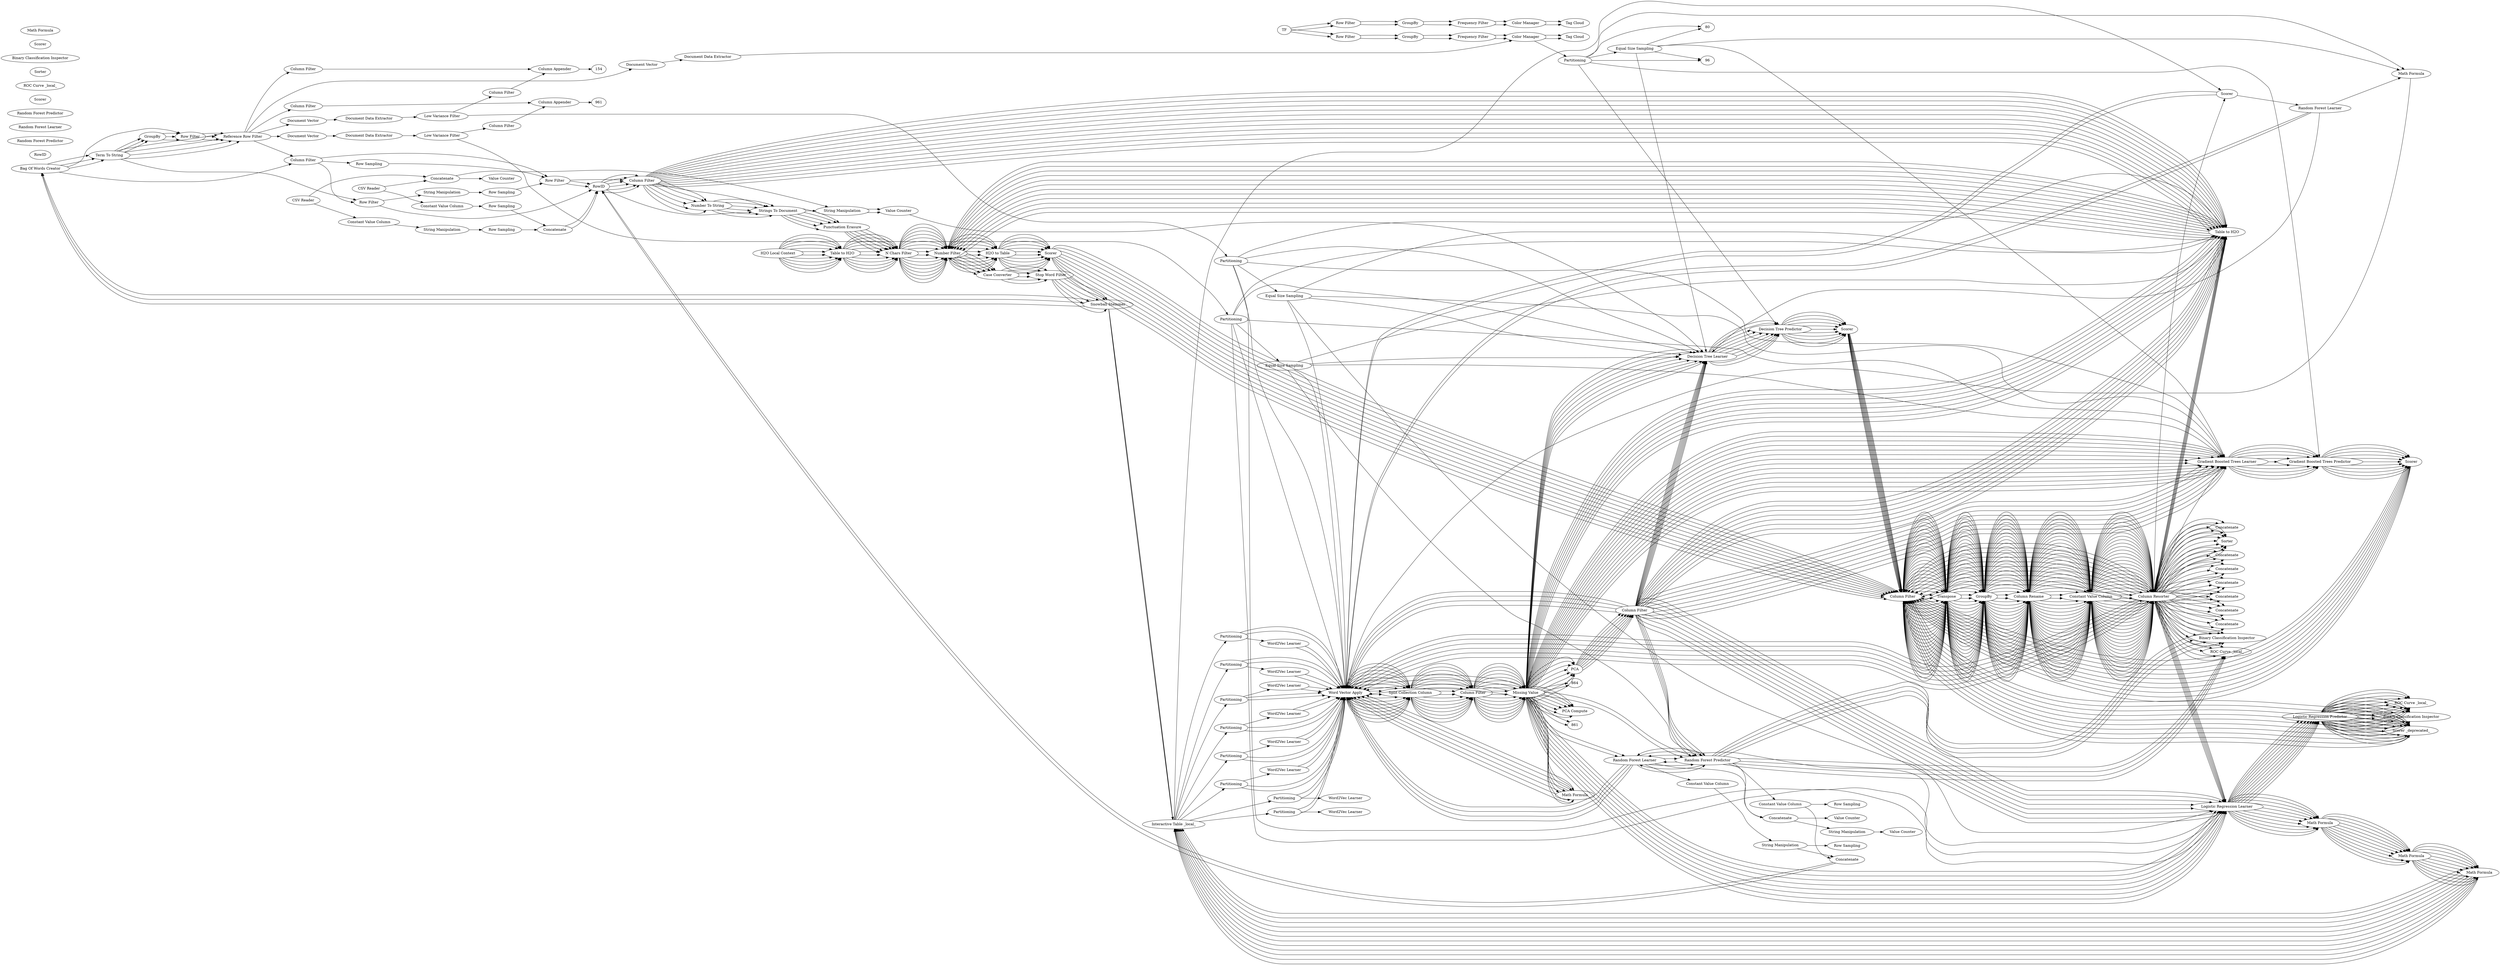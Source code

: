 digraph {
	1 [label="CSV Reader"]
	2 [label="CSV Reader"]
	4 [label="Value Counter"]
	5 [label="Value Counter"]
	6 [label="Constant Value Column"]
	7 [label="Constant Value Column"]
	8 [label=Concatenate]
	9 [label=RowID]
	10 [label="Column Filter"]
	11 [label="Strings To Document"]
	12 [label="Punctuation Erasure"]
	13 [label="N Chars Filter"]
	14 [label="Number Filter"]
	16 [label="Stop Word Filter"]
	17 [label="Case Converter"]
	18 [label="Snowball Stemmer"]
	19 [label="Number To String"]
	24 [label="Document Data Extractor"]
	1 [label="Bag Of Words Creator"]
	2 [label="Term To String"]
	3 [label=GroupBy]
	4 [label="Row Filter"]
	5 [label="Reference Row Filter"]
	26 [label="Document Vector"]
	27 [label="Low Variance Filter"]
	28 [label=Partitioning]
	29 [label="Equal Size Sampling"]
	30 [label="Decision Tree Learner"]
	31 [label="Decision Tree Predictor"]
	32 [label=Scorer]
	33 [label=Scorer]
	34 [label="Gradient Boosted Trees Learner"]
	35 [label="Gradient Boosted Trees Predictor"]
	20 [label="Interactive Table _local_"]
	49 [label="Logistic Regression Learner"]
	62 [label="Scorer _deprecated_"]
	63 [label="ROC Curve _local_"]
	69 [label="Logistic Regression Predictor"]
	75 [label="Binary Classification Inspector"]
	77 [label="Math Formula"]
	78 [label="Math Formula"]
	79 [label="Math Formula"]
	88 [label="String Manipulation"]
	89 [label="Row Sampling"]
	90 [label="Row Sampling"]
	10 [label="H2O Local Context"]
	13 [label="H2O Gradient Boosting Machine Learner"]
	14 [label="H2O Predictor _Classification_"]
	91 [label="Table to H2O"]
	94 [label="H2O Local Context"]
	95 [label="Table to H2O"]
	97 [label=Scorer]
	119 [label="H2O to Table"]
	21 [label=TF]
	27 [label="Color Manager"]
	39 [label="Tag Cloud"]
	127 [label="Row Filter"]
	129 [label="Row Filter"]
	148 [label=GroupBy]
	171 [label="Frequency Filter"]
	173 [label="Frequency Filter"]
	174 [label="Tag Cloud"]
	175 [label="Color Manager"]
	195 [label=GroupBy]
	796 [label="Column Filter"]
	797 [label="Word Vector Apply"]
	798 [label="Split Collection Column"]
	799 [label="Missing Value"]
	859 [label="Word2Vec Learner"]
	860 [label=Partitioning]
	20 [label="Interactive Table _local_"]
	49 [label="Logistic Regression Learner"]
	62 [label="Scorer _deprecated_"]
	63 [label="ROC Curve _local_"]
	69 [label="Logistic Regression Predictor"]
	75 [label="Binary Classification Inspector"]
	77 [label="Math Formula"]
	78 [label="Math Formula"]
	79 [label="Math Formula"]
	9 [label=RowID]
	10 [label="Column Filter"]
	11 [label="Strings To Document"]
	12 [label="Punctuation Erasure"]
	13 [label="N Chars Filter"]
	14 [label="Number Filter"]
	16 [label="Stop Word Filter"]
	17 [label="Case Converter"]
	18 [label="Snowball Stemmer"]
	19 [label="Number To String"]
	20 [label="Row Filter"]
	796 [label="Column Filter"]
	797 [label="Word Vector Apply"]
	798 [label="Split Collection Column"]
	799 [label="Missing Value"]
	10 [label="H2O Local Context"]
	13 [label="H2O Gradient Boosting Machine Learner"]
	14 [label="H2O Predictor _Classification_"]
	91 [label="Table to H2O"]
	94 [label="H2O Local Context"]
	95 [label="Table to H2O"]
	97 [label=Scorer]
	119 [label="H2O to Table"]
	865 [label="CSV Reader"]
	866 [label="CSV Reader"]
	867 [label="Value Counter"]
	868 [label="Constant Value Column"]
	869 [label="Constant Value Column"]
	870 [label=Concatenate]
	9 [label=RowID]
	10 [label="Column Filter"]
	11 [label="Strings To Document"]
	12 [label="Punctuation Erasure"]
	13 [label="N Chars Filter"]
	14 [label="Number Filter"]
	16 [label="Stop Word Filter"]
	17 [label="Case Converter"]
	18 [label="Snowball Stemmer"]
	19 [label="Number To String"]
	872 [label="Document Data Extractor"]
	1 [label="Bag Of Words Creator"]
	2 [label="Term To String"]
	3 [label=GroupBy]
	4 [label="Row Filter"]
	5 [label="Reference Row Filter"]
	6 [label="Column Filter"]
	7 [label="Row Filter"]
	8 [label="Row Filter"]
	9 [label="Value Counter"]
	10 [label="Value Counter"]
	11 [label=Joiner]
	891 [label="String Manipulation"]
	892 [label="Column Rename"]
	893 [label=RowID]
	874 [label="Document Vector"]
	875 [label="Low Variance Filter"]
	876 [label=Partitioning]
	877 [label="Equal Size Sampling"]
	20 [label="Interactive Table _local_"]
	49 [label="Logistic Regression Learner"]
	62 [label="Scorer _deprecated_"]
	63 [label="ROC Curve _local_"]
	69 [label="Logistic Regression Predictor"]
	75 [label="Binary Classification Inspector"]
	77 [label="Math Formula"]
	78 [label="Math Formula"]
	79 [label="Math Formula"]
	207 [label="Column Filter"]
	208 [label=Transpose]
	209 [label=GroupBy]
	211 [label="Constant Value Column"]
	212 [label="Column Resorter"]
	213 [label="Column Rename"]
	879 [label="String Manipulation"]
	880 [label="Row Sampling"]
	881 [label="Row Sampling"]
	10 [label="H2O Local Context"]
	13 [label="H2O Gradient Boosting Machine Learner"]
	14 [label="H2O Predictor _Classification_"]
	91 [label="Table to H2O"]
	94 [label="H2O Local Context"]
	95 [label="Table to H2O"]
	97 [label=Scorer]
	119 [label="H2O to Table"]
	207 [label="Column Filter"]
	208 [label=Transpose]
	209 [label=GroupBy]
	211 [label="Constant Value Column"]
	212 [label="Column Resorter"]
	213 [label="Column Rename"]
	796 [label="Column Filter"]
	797 [label="Word Vector Apply"]
	798 [label="Split Collection Column"]
	799 [label="Missing Value"]
	884 [label="Word2Vec Learner"]
	885 [label=Partitioning]
	20 [label="Interactive Table _local_"]
	49 [label="Logistic Regression Learner"]
	62 [label="Scorer _deprecated_"]
	63 [label="ROC Curve _local_"]
	69 [label="Logistic Regression Predictor"]
	75 [label="Binary Classification Inspector"]
	77 [label="Math Formula"]
	78 [label="Math Formula"]
	79 [label="Math Formula"]
	207 [label="Column Filter"]
	208 [label=Transpose]
	209 [label=GroupBy]
	211 [label="Constant Value Column"]
	212 [label="Column Resorter"]
	213 [label="Column Rename"]
	9 [label=RowID]
	10 [label="Column Filter"]
	11 [label="Strings To Document"]
	12 [label="Punctuation Erasure"]
	13 [label="N Chars Filter"]
	14 [label="Number Filter"]
	16 [label="Stop Word Filter"]
	17 [label="Case Converter"]
	18 [label="Snowball Stemmer"]
	19 [label="Number To String"]
	20 [label="Row Filter"]
	796 [label="Column Filter"]
	797 [label="Word Vector Apply"]
	798 [label="Split Collection Column"]
	799 [label="Missing Value"]
	10 [label="H2O Local Context"]
	13 [label="H2O Gradient Boosting Machine Learner"]
	14 [label="H2O Predictor _Classification_"]
	91 [label="Table to H2O"]
	94 [label="H2O Local Context"]
	95 [label="Table to H2O"]
	97 [label=Scorer]
	119 [label="H2O to Table"]
	207 [label="Column Filter"]
	208 [label=Transpose]
	209 [label=GroupBy]
	211 [label="Constant Value Column"]
	212 [label="Column Resorter"]
	213 [label="Column Rename"]
	890 [label=Concatenate]
	891 [label="String Manipulation"]
	892 [label="Value Counter"]
	30 [label="Decision Tree Learner"]
	31 [label="Decision Tree Predictor"]
	32 [label=Scorer]
	207 [label="Column Filter"]
	208 [label=Transpose]
	209 [label=GroupBy]
	211 [label="Constant Value Column"]
	212 [label="Column Resorter"]
	213 [label="Column Rename"]
	33 [label=Scorer]
	34 [label="Gradient Boosted Trees Learner"]
	35 [label="Gradient Boosted Trees Predictor"]
	207 [label="Column Filter"]
	208 [label=Transpose]
	209 [label=GroupBy]
	211 [label="Constant Value Column"]
	212 [label="Column Resorter"]
	213 [label="Column Rename"]
	33 [label=Scorer]
	34 [label="Gradient Boosted Trees Learner"]
	35 [label="Gradient Boosted Trees Predictor"]
	207 [label="Column Filter"]
	208 [label=Transpose]
	209 [label=GroupBy]
	211 [label="Constant Value Column"]
	212 [label="Column Resorter"]
	213 [label="Column Rename"]
	30 [label="Decision Tree Learner"]
	31 [label="Decision Tree Predictor"]
	32 [label=Scorer]
	207 [label="Column Filter"]
	208 [label=Transpose]
	209 [label=GroupBy]
	211 [label="Constant Value Column"]
	212 [label="Column Resorter"]
	213 [label="Column Rename"]
	897 [label="Column Filter"]
	898 [label="Column Appender"]
	899 [label="Column Filter"]
	900 [label="Word2Vec Learner"]
	30 [label="Decision Tree Learner"]
	31 [label="Decision Tree Predictor"]
	32 [label=Scorer]
	207 [label="Column Filter"]
	208 [label=Transpose]
	209 [label=GroupBy]
	211 [label="Constant Value Column"]
	212 [label="Column Resorter"]
	213 [label="Column Rename"]
	902 [label=Partitioning]
	900 [label="Random Forest Learner"]
	901 [label="Random Forest Predictor"]
	902 [label=Scorer]
	903 [label="Math Formula"]
	904 [label=Sorter]
	905 [label="ROC Curve _local_"]
	796 [label="Column Filter"]
	797 [label="Word Vector Apply"]
	798 [label="Split Collection Column"]
	799 [label="Missing Value"]
	33 [label=Scorer]
	34 [label="Gradient Boosted Trees Learner"]
	35 [label="Gradient Boosted Trees Predictor"]
	207 [label="Column Filter"]
	208 [label=Transpose]
	209 [label=GroupBy]
	211 [label="Constant Value Column"]
	212 [label="Column Resorter"]
	213 [label="Column Rename"]
	207 [label="Column Filter"]
	208 [label=Transpose]
	209 [label=GroupBy]
	211 [label="Constant Value Column"]
	212 [label="Column Resorter"]
	213 [label="Column Rename"]
	904 [label="Random Forest Learner"]
	905 [label="Random Forest Predictor"]
	906 [label=Scorer]
	907 [label="ROC Curve _local_"]
	908 [label="Math Formula"]
	909 [label=Sorter]
	910 [label="Binary Classification Inspector"]
	20 [label="Interactive Table _local_"]
	49 [label="Logistic Regression Learner"]
	62 [label="Scorer _deprecated_"]
	63 [label="ROC Curve _local_"]
	69 [label="Logistic Regression Predictor"]
	75 [label="Binary Classification Inspector"]
	77 [label="Math Formula"]
	78 [label="Math Formula"]
	79 [label="Math Formula"]
	207 [label="Column Filter"]
	208 [label=Transpose]
	209 [label=GroupBy]
	211 [label="Constant Value Column"]
	212 [label="Column Resorter"]
	213 [label="Column Rename"]
	796 [label="Column Filter"]
	797 [label="Word Vector Apply"]
	798 [label="Split Collection Column"]
	799 [label="Missing Value"]
	10 [label="H2O Local Context"]
	13 [label="H2O Gradient Boosting Machine Learner"]
	14 [label="H2O Predictor _Classification_"]
	91 [label="Table to H2O"]
	94 [label="H2O Local Context"]
	95 [label="Table to H2O"]
	97 [label=Scorer]
	119 [label="H2O to Table"]
	207 [label="Column Filter"]
	208 [label=Transpose]
	209 [label=GroupBy]
	211 [label="Constant Value Column"]
	212 [label="Column Resorter"]
	213 [label="Column Rename"]
	911 [label="CSV Reader"]
	912 [label="CSV Reader"]
	207 [label="Column Filter"]
	208 [label=Transpose]
	209 [label=GroupBy]
	211 [label="Constant Value Column"]
	212 [label="Column Resorter"]
	213 [label="Column Rename"]
	911 [label="Random Forest Learner"]
	912 [label="Random Forest Predictor"]
	913 [label=Scorer]
	914 [label="Binary Classification Inspector"]
	915 [label="ROC Curve _local_"]
	916 [label="Math Formula"]
	917 [label=Sorter]
	914 [label=Concatenate]
	915 [label=Concatenate]
	207 [label="Column Filter"]
	208 [label=Transpose]
	209 [label=GroupBy]
	211 [label="Constant Value Column"]
	212 [label="Column Resorter"]
	213 [label="Column Rename"]
	904 [label="Random Forest Learner"]
	905 [label="Random Forest Predictor"]
	906 [label=Scorer]
	907 [label="ROC Curve _local_"]
	908 [label="Math Formula"]
	909 [label=Sorter]
	910 [label="Binary Classification Inspector"]
	917 [label=Concatenate]
	33 [label=Scorer]
	34 [label="Gradient Boosted Trees Learner"]
	35 [label="Gradient Boosted Trees Predictor"]
	207 [label="Column Filter"]
	208 [label=Transpose]
	209 [label=GroupBy]
	211 [label="Constant Value Column"]
	212 [label="Column Resorter"]
	213 [label="Column Rename"]
	10 [label="H2O Local Context"]
	13 [label="H2O Gradient Boosting Machine Learner"]
	14 [label="H2O Predictor _Classification_"]
	91 [label="Table to H2O"]
	94 [label="H2O Local Context"]
	95 [label="Table to H2O"]
	97 [label=Scorer]
	119 [label="H2O to Table"]
	207 [label="Column Filter"]
	208 [label=Transpose]
	209 [label=GroupBy]
	211 [label="Constant Value Column"]
	212 [label="Column Resorter"]
	213 [label="Column Rename"]
	796 [label="Column Filter"]
	797 [label="Word Vector Apply"]
	798 [label="Split Collection Column"]
	799 [label="Missing Value"]
	800 [label=PCA]
	801 [label="PCA Compute"]
	802 [label="Column Filter"]
	796 [label="Column Filter"]
	797 [label="Word Vector Apply"]
	798 [label="Split Collection Column"]
	799 [label="Missing Value"]
	800 [label=PCA]
	801 [label="PCA Compute"]
	802 [label="Column Filter"]
	922 [label="Word2Vec Learner"]
	923 [label=Concatenate]
	207 [label="Column Filter"]
	208 [label=Transpose]
	209 [label=GroupBy]
	211 [label="Constant Value Column"]
	212 [label="Column Resorter"]
	213 [label="Column Rename"]
	904 [label="Random Forest Learner"]
	905 [label="Random Forest Predictor"]
	906 [label=Scorer]
	907 [label="ROC Curve _local_"]
	908 [label="Math Formula"]
	909 [label=Sorter]
	910 [label="Binary Classification Inspector"]
	796 [label="Column Filter"]
	797 [label="Word Vector Apply"]
	798 [label="Split Collection Column"]
	799 [label="Missing Value"]
	800 [label=PCA]
	801 [label="PCA Compute"]
	802 [label="Column Filter"]
	926 [label=Partitioning]
	927 [label="Word2Vec Learner"]
	796 [label="Column Filter"]
	797 [label="Word Vector Apply"]
	798 [label="Split Collection Column"]
	799 [label="Missing Value"]
	800 [label=PCA]
	801 [label="PCA Compute"]
	802 [label="Column Filter"]
	20 [label="Interactive Table _local_"]
	49 [label="Logistic Regression Learner"]
	62 [label="Scorer _deprecated_"]
	63 [label="ROC Curve _local_"]
	69 [label="Logistic Regression Predictor"]
	75 [label="Binary Classification Inspector"]
	77 [label="Math Formula"]
	78 [label="Math Formula"]
	79 [label="Math Formula"]
	207 [label="Column Filter"]
	208 [label=Transpose]
	209 [label=GroupBy]
	211 [label="Constant Value Column"]
	212 [label="Column Resorter"]
	213 [label="Column Rename"]
	10 [label="H2O Local Context"]
	13 [label="H2O Gradient Boosting Machine Learner"]
	14 [label="H2O Predictor _Classification_"]
	91 [label="Table to H2O"]
	94 [label="H2O Local Context"]
	95 [label="Table to H2O"]
	97 [label=Scorer]
	119 [label="H2O to Table"]
	207 [label="Column Filter"]
	208 [label=Transpose]
	209 [label=GroupBy]
	211 [label="Constant Value Column"]
	212 [label="Column Resorter"]
	213 [label="Column Rename"]
	931 [label=Partitioning]
	30 [label="Decision Tree Learner"]
	31 [label="Decision Tree Predictor"]
	32 [label=Scorer]
	207 [label="Column Filter"]
	208 [label=Transpose]
	209 [label=GroupBy]
	211 [label="Constant Value Column"]
	212 [label="Column Resorter"]
	213 [label="Column Rename"]
	30 [label="Decision Tree Learner"]
	31 [label="Decision Tree Predictor"]
	32 [label=Scorer]
	207 [label="Column Filter"]
	208 [label=Transpose]
	209 [label=GroupBy]
	211 [label="Constant Value Column"]
	212 [label="Column Resorter"]
	213 [label="Column Rename"]
	33 [label=Scorer]
	34 [label="Gradient Boosted Trees Learner"]
	35 [label="Gradient Boosted Trees Predictor"]
	207 [label="Column Filter"]
	208 [label=Transpose]
	209 [label=GroupBy]
	211 [label="Constant Value Column"]
	212 [label="Column Resorter"]
	213 [label="Column Rename"]
	207 [label="Column Filter"]
	208 [label=Transpose]
	209 [label=GroupBy]
	211 [label="Constant Value Column"]
	212 [label="Column Resorter"]
	213 [label="Column Rename"]
	911 [label="Random Forest Learner"]
	912 [label="Random Forest Predictor"]
	913 [label=Scorer]
	914 [label="Binary Classification Inspector"]
	915 [label="ROC Curve _local_"]
	916 [label="Math Formula"]
	917 [label=Sorter]
	20 [label="Interactive Table _local_"]
	49 [label="Logistic Regression Learner"]
	62 [label="Scorer _deprecated_"]
	63 [label="ROC Curve _local_"]
	69 [label="Logistic Regression Predictor"]
	75 [label="Binary Classification Inspector"]
	77 [label="Math Formula"]
	78 [label="Math Formula"]
	79 [label="Math Formula"]
	207 [label="Column Filter"]
	208 [label=Transpose]
	209 [label=GroupBy]
	211 [label="Constant Value Column"]
	212 [label="Column Resorter"]
	213 [label="Column Rename"]
	937 [label=Concatenate]
	10 [label="H2O Local Context"]
	13 [label="H2O Gradient Boosting Machine Learner"]
	14 [label="H2O Predictor _Classification_"]
	91 [label="Table to H2O"]
	94 [label="H2O Local Context"]
	95 [label="Table to H2O"]
	97 [label=Scorer]
	119 [label="H2O to Table"]
	207 [label="Column Filter"]
	208 [label=Transpose]
	209 [label=GroupBy]
	211 [label="Constant Value Column"]
	212 [label="Column Resorter"]
	213 [label="Column Rename"]
	939 [label=Concatenate]
	10 [label="H2O Local Context"]
	13 [label="H2O Gradient Boosting Machine Learner"]
	14 [label="H2O Predictor _Classification_"]
	91 [label="Table to H2O"]
	94 [label="H2O Local Context"]
	95 [label="Table to H2O"]
	97 [label=Scorer]
	119 [label="H2O to Table"]
	207 [label="Column Filter"]
	208 [label=Transpose]
	209 [label=GroupBy]
	211 [label="Constant Value Column"]
	212 [label="Column Resorter"]
	213 [label="Column Rename"]
	941 [label="Word2Vec Learner"]
	207 [label="Column Filter"]
	208 [label=Transpose]
	209 [label=GroupBy]
	211 [label="Constant Value Column"]
	212 [label="Column Resorter"]
	213 [label="Column Rename"]
	904 [label="Random Forest Learner"]
	905 [label="Random Forest Predictor"]
	906 [label=Scorer]
	907 [label="ROC Curve _local_"]
	908 [label="Math Formula"]
	909 [label=Sorter]
	910 [label="Binary Classification Inspector"]
	943 [label="Row Sampling"]
	33 [label=Scorer]
	34 [label="Gradient Boosted Trees Learner"]
	35 [label="Gradient Boosted Trees Predictor"]
	207 [label="Column Filter"]
	208 [label=Transpose]
	209 [label=GroupBy]
	211 [label="Constant Value Column"]
	212 [label="Column Resorter"]
	213 [label="Column Rename"]
	945 [label="Constant Value Column"]
	946 [label="Word2Vec Learner"]
	947 [label="Column Filter"]
	948 [label=Partitioning]
	1 [label="Bag Of Words Creator"]
	2 [label="Term To String"]
	3 [label=GroupBy]
	4 [label="Row Filter"]
	5 [label="Reference Row Filter"]
	30 [label="Decision Tree Learner"]
	31 [label="Decision Tree Predictor"]
	32 [label=Scorer]
	207 [label="Column Filter"]
	208 [label=Transpose]
	209 [label=GroupBy]
	211 [label="Constant Value Column"]
	212 [label="Column Resorter"]
	213 [label="Column Rename"]
	10 [label="H2O Local Context"]
	13 [label="H2O Gradient Boosting Machine Learner"]
	14 [label="H2O Predictor _Classification_"]
	91 [label="Table to H2O"]
	94 [label="H2O Local Context"]
	95 [label="Table to H2O"]
	97 [label=Scorer]
	119 [label="H2O to Table"]
	207 [label="Column Filter"]
	208 [label=Transpose]
	209 [label=GroupBy]
	211 [label="Constant Value Column"]
	212 [label="Column Resorter"]
	213 [label="Column Rename"]
	952 [label=Concatenate]
	953 [label="Constant Value Column"]
	954 [label="Row Sampling"]
	955 [label="String Manipulation"]
	20 [label="Interactive Table _local_"]
	49 [label="Logistic Regression Learner"]
	62 [label="Scorer _deprecated_"]
	63 [label="ROC Curve _local_"]
	69 [label="Logistic Regression Predictor"]
	75 [label="Binary Classification Inspector"]
	77 [label="Math Formula"]
	78 [label="Math Formula"]
	79 [label="Math Formula"]
	207 [label="Column Filter"]
	208 [label=Transpose]
	209 [label=GroupBy]
	211 [label="Constant Value Column"]
	212 [label="Column Resorter"]
	213 [label="Column Rename"]
	20 [label="Interactive Table _local_"]
	49 [label="Logistic Regression Learner"]
	62 [label="Scorer _deprecated_"]
	63 [label="ROC Curve _local_"]
	69 [label="Logistic Regression Predictor"]
	75 [label="Binary Classification Inspector"]
	77 [label="Math Formula"]
	78 [label="Math Formula"]
	79 [label="Math Formula"]
	207 [label="Column Filter"]
	208 [label=Transpose]
	209 [label=GroupBy]
	211 [label="Constant Value Column"]
	212 [label="Column Resorter"]
	213 [label="Column Rename"]
	9 [label=RowID]
	10 [label="Column Filter"]
	11 [label="Strings To Document"]
	12 [label="Punctuation Erasure"]
	13 [label="N Chars Filter"]
	14 [label="Number Filter"]
	16 [label="Stop Word Filter"]
	17 [label="Case Converter"]
	18 [label="Snowball Stemmer"]
	19 [label="Number To String"]
	20 [label="Row Filter"]
	959 [label=Partitioning]
	796 [label="Column Filter"]
	797 [label="Word Vector Apply"]
	798 [label="Split Collection Column"]
	799 [label="Missing Value"]
	21 [label=TF]
	27 [label="Color Manager"]
	39 [label="Tag Cloud"]
	127 [label="Row Filter"]
	129 [label="Row Filter"]
	148 [label=GroupBy]
	171 [label="Frequency Filter"]
	173 [label="Frequency Filter"]
	174 [label="Tag Cloud"]
	175 [label="Color Manager"]
	195 [label=GroupBy]
	33 [label=Scorer]
	34 [label="Gradient Boosted Trees Learner"]
	35 [label="Gradient Boosted Trees Predictor"]
	207 [label="Column Filter"]
	208 [label=Transpose]
	209 [label=GroupBy]
	211 [label="Constant Value Column"]
	212 [label="Column Resorter"]
	213 [label="Column Rename"]
	20 [label="Interactive Table _local_"]
	49 [label="Logistic Regression Learner"]
	62 [label="Scorer _deprecated_"]
	63 [label="ROC Curve _local_"]
	69 [label="Logistic Regression Predictor"]
	75 [label="Binary Classification Inspector"]
	77 [label="Math Formula"]
	78 [label="Math Formula"]
	79 [label="Math Formula"]
	207 [label="Column Filter"]
	208 [label=Transpose]
	209 [label=GroupBy]
	211 [label="Constant Value Column"]
	212 [label="Column Resorter"]
	213 [label="Column Rename"]
	964 [label=Concatenate]
	796 [label="Column Filter"]
	797 [label="Word Vector Apply"]
	798 [label="Split Collection Column"]
	799 [label="Missing Value"]
	800 [label=PCA]
	801 [label="PCA Compute"]
	802 [label="Column Filter"]
	966 [label=Partitioning]
	796 [label="Column Filter"]
	797 [label="Word Vector Apply"]
	798 [label="Split Collection Column"]
	799 [label="Missing Value"]
	968 [label="Document Vector"]
	207 [label="Column Filter"]
	208 [label=Transpose]
	209 [label=GroupBy]
	211 [label="Constant Value Column"]
	212 [label="Column Resorter"]
	213 [label="Column Rename"]
	904 [label="Random Forest Learner"]
	905 [label="Random Forest Predictor"]
	906 [label=Scorer]
	907 [label="ROC Curve _local_"]
	908 [label="Math Formula"]
	909 [label=Sorter]
	910 [label="Binary Classification Inspector"]
	207 [label="Column Filter"]
	208 [label=Transpose]
	209 [label=GroupBy]
	211 [label="Constant Value Column"]
	212 [label="Column Resorter"]
	213 [label="Column Rename"]
	911 [label="Random Forest Learner"]
	912 [label="Random Forest Predictor"]
	913 [label=Scorer]
	914 [label="Binary Classification Inspector"]
	915 [label="ROC Curve _local_"]
	916 [label="Math Formula"]
	917 [label=Sorter]
	971 [label="Word2Vec Learner"]
	972 [label=Partitioning]
	30 [label="Decision Tree Learner"]
	31 [label="Decision Tree Predictor"]
	32 [label=Scorer]
	207 [label="Column Filter"]
	208 [label=Transpose]
	209 [label=GroupBy]
	211 [label="Constant Value Column"]
	212 [label="Column Resorter"]
	213 [label="Column Rename"]
	974 [label="Document Data Extractor"]
	975 [label=Concatenate]
	976 [label=Concatenate]
	977 [label="Low Variance Filter"]
	978 [label=Concatenate]
	796 [label="Column Filter"]
	797 [label="Word Vector Apply"]
	798 [label="Split Collection Column"]
	799 [label="Missing Value"]
	20 [label="Interactive Table _local_"]
	49 [label="Logistic Regression Learner"]
	62 [label="Scorer _deprecated_"]
	63 [label="ROC Curve _local_"]
	69 [label="Logistic Regression Predictor"]
	75 [label="Binary Classification Inspector"]
	77 [label="Math Formula"]
	78 [label="Math Formula"]
	79 [label="Math Formula"]
	207 [label="Column Filter"]
	208 [label=Transpose]
	209 [label=GroupBy]
	211 [label="Constant Value Column"]
	212 [label="Column Resorter"]
	213 [label="Column Rename"]
	981 [label=Partitioning]
	982 [label="Equal Size Sampling"]
	33 [label=Scorer]
	34 [label="Gradient Boosted Trees Learner"]
	35 [label="Gradient Boosted Trees Predictor"]
	207 [label="Column Filter"]
	208 [label=Transpose]
	209 [label=GroupBy]
	211 [label="Constant Value Column"]
	212 [label="Column Resorter"]
	213 [label="Column Rename"]
	984 [label="Value Counter"]
	207 [label="Column Filter"]
	208 [label=Transpose]
	209 [label=GroupBy]
	211 [label="Constant Value Column"]
	212 [label="Column Resorter"]
	213 [label="Column Rename"]
	911 [label="Random Forest Learner"]
	912 [label="Random Forest Predictor"]
	913 [label=Scorer]
	914 [label="Binary Classification Inspector"]
	915 [label="ROC Curve _local_"]
	916 [label="Math Formula"]
	917 [label=Sorter]
	30 [label="Decision Tree Learner"]
	31 [label="Decision Tree Predictor"]
	32 [label=Scorer]
	207 [label="Column Filter"]
	208 [label=Transpose]
	209 [label=GroupBy]
	211 [label="Constant Value Column"]
	212 [label="Column Resorter"]
	213 [label="Column Rename"]
	33 [label=Scorer]
	34 [label="Gradient Boosted Trees Learner"]
	35 [label="Gradient Boosted Trees Predictor"]
	207 [label="Column Filter"]
	208 [label=Transpose]
	209 [label=GroupBy]
	211 [label="Constant Value Column"]
	212 [label="Column Resorter"]
	213 [label="Column Rename"]
	988 [label="Column Appender"]
	796 [label="Column Filter"]
	797 [label="Word Vector Apply"]
	798 [label="Split Collection Column"]
	799 [label="Missing Value"]
	800 [label=PCA]
	801 [label="PCA Compute"]
	802 [label="Column Filter"]
	33 [label=Scorer]
	34 [label="Gradient Boosted Trees Learner"]
	35 [label="Gradient Boosted Trees Predictor"]
	207 [label="Column Filter"]
	208 [label=Transpose]
	209 [label=GroupBy]
	211 [label="Constant Value Column"]
	212 [label="Column Resorter"]
	213 [label="Column Rename"]
	991 [label="String Manipulation"]
	10 [label="H2O Local Context"]
	13 [label="H2O Gradient Boosting Machine Learner"]
	14 [label="H2O Predictor _Classification_"]
	91 [label="Table to H2O"]
	94 [label="H2O Local Context"]
	95 [label="Table to H2O"]
	97 [label=Scorer]
	119 [label="H2O to Table"]
	207 [label="Column Filter"]
	208 [label=Transpose]
	209 [label=GroupBy]
	211 [label="Constant Value Column"]
	212 [label="Column Resorter"]
	213 [label="Column Rename"]
	20 [label="Interactive Table _local_"]
	49 [label="Logistic Regression Learner"]
	62 [label="Scorer _deprecated_"]
	63 [label="ROC Curve _local_"]
	69 [label="Logistic Regression Predictor"]
	75 [label="Binary Classification Inspector"]
	77 [label="Math Formula"]
	78 [label="Math Formula"]
	79 [label="Math Formula"]
	207 [label="Column Filter"]
	208 [label=Transpose]
	209 [label=GroupBy]
	211 [label="Constant Value Column"]
	212 [label="Column Resorter"]
	213 [label="Column Rename"]
	10 [label="H2O Local Context"]
	13 [label="H2O Gradient Boosting Machine Learner"]
	14 [label="H2O Predictor _Classification_"]
	91 [label="Table to H2O"]
	94 [label="H2O Local Context"]
	95 [label="Table to H2O"]
	97 [label=Scorer]
	119 [label="H2O to Table"]
	207 [label="Column Filter"]
	208 [label=Transpose]
	209 [label=GroupBy]
	211 [label="Constant Value Column"]
	212 [label="Column Resorter"]
	213 [label="Column Rename"]
	995 [label="Column Filter"]
	996 [label="Word2Vec Learner"]
	30 [label="Decision Tree Learner"]
	31 [label="Decision Tree Predictor"]
	32 [label=Scorer]
	207 [label="Column Filter"]
	208 [label=Transpose]
	209 [label=GroupBy]
	211 [label="Constant Value Column"]
	212 [label="Column Resorter"]
	213 [label="Column Rename"]
	796 [label="Column Filter"]
	797 [label="Word Vector Apply"]
	798 [label="Split Collection Column"]
	799 [label="Missing Value"]
	800 [label=PCA]
	801 [label="PCA Compute"]
	802 [label="Column Filter"]
	9 [label=RowID]
	10 [label="Column Filter"]
	11 [label="Strings To Document"]
	12 [label="Punctuation Erasure"]
	13 [label="N Chars Filter"]
	14 [label="Number Filter"]
	16 [label="Stop Word Filter"]
	17 [label="Case Converter"]
	18 [label="Snowball Stemmer"]
	19 [label="Number To String"]
	30 [label="Decision Tree Learner"]
	31 [label="Decision Tree Predictor"]
	32 [label=Scorer]
	207 [label="Column Filter"]
	208 [label=Transpose]
	209 [label=GroupBy]
	211 [label="Constant Value Column"]
	212 [label="Column Resorter"]
	213 [label="Column Rename"]
	207 [label="Column Filter"]
	208 [label=Transpose]
	209 [label=GroupBy]
	211 [label="Constant Value Column"]
	212 [label="Column Resorter"]
	213 [label="Column Rename"]
	904 [label="Random Forest Learner"]
	905 [label="Random Forest Predictor"]
	906 [label=Scorer]
	907 [label="ROC Curve _local_"]
	908 [label="Math Formula"]
	909 [label=Sorter]
	910 [label="Binary Classification Inspector"]
	1002 [label=Concatenate]
	796 [label="Column Filter"]
	797 [label="Word Vector Apply"]
	798 [label="Split Collection Column"]
	799 [label="Missing Value"]
	1004 [label="Value Counter"]
	796 [label="Column Filter"]
	797 [label="Word Vector Apply"]
	798 [label="Split Collection Column"]
	799 [label="Missing Value"]
	800 [label=PCA]
	801 [label="PCA Compute"]
	802 [label="Column Filter"]
	9 -> 10
	10 -> 19
	11 -> 12
	12 -> 13
	13 -> 14
	14 -> 17
	16 -> 18
	17 -> 16
	19 -> 11
	1 -> 2
	2 -> 3
	2 -> 5
	3 -> 4
	4 -> 5
	49 -> 69
	49 -> 79
	69 -> 63
	69 -> 62
	69 -> 75
	77 -> 20
	78 -> 77
	79 -> 78
	10 -> 91
	13 -> 14
	14 -> 119
	91 -> 14
	94 -> 95
	95 -> 13
	119 -> 97
	21 -> 129
	21 -> 127
	27 -> 39
	127 -> 148
	129 -> 195
	148 -> 171
	171 -> 27
	173 -> 175
	175 -> 174
	195 -> 173
	796 -> 799
	797 -> 798
	798 -> 796
	49 -> 69
	49 -> 79
	69 -> 63
	69 -> 62
	69 -> 75
	77 -> 20
	78 -> 77
	79 -> 78
	9 -> 10
	10 -> 19
	11 -> 12
	12 -> 13
	13 -> 14
	14 -> 17
	16 -> 18
	17 -> 16
	18 -> 20
	19 -> 11
	796 -> 799
	797 -> 798
	798 -> 796
	10 -> 91
	13 -> 14
	14 -> 119
	91 -> 14
	94 -> 95
	95 -> 13
	119 -> 97
	9 -> 10
	10 -> 19
	11 -> 12
	12 -> 13
	13 -> 14
	14 -> 17
	16 -> 18
	17 -> 16
	19 -> 11
	1 -> 2
	2 -> 3
	2 -> 5
	3 -> 4
	4 -> 5
	5 -> 6
	6 -> 7
	6 -> 8
	7 -> 9
	8 -> 10
	9 -> 11
	10 -> 11
	11 -> 891
	891 -> 892
	892 -> 30
	207 -> 208
	208 -> 209
	209 -> 213
	211 -> 212
	213 -> 211
	49 -> 69
	49 -> 79
	62 -> 207
	69 -> 63
	69 -> 62
	69 -> 75
	77 -> 20
	78 -> 77
	79 -> 78
	207 -> 208
	208 -> 209
	209 -> 213
	211 -> 212
	213 -> 211
	10 -> 91
	13 -> 14
	14 -> 119
	91 -> 14
	94 -> 95
	95 -> 13
	97 -> 207
	119 -> 97
	796 -> 799
	797 -> 798
	798 -> 796
	207 -> 208
	208 -> 209
	209 -> 213
	211 -> 212
	213 -> 211
	49 -> 69
	49 -> 79
	62 -> 207
	69 -> 63
	69 -> 62
	69 -> 75
	77 -> 20
	78 -> 77
	79 -> 78
	9 -> 10
	10 -> 19
	11 -> 12
	12 -> 13
	13 -> 14
	14 -> 17
	16 -> 18
	17 -> 16
	18 -> 20
	19 -> 11
	796 -> 799
	797 -> 798
	798 -> 796
	207 -> 208
	208 -> 209
	209 -> 213
	211 -> 212
	213 -> 211
	10 -> 91
	13 -> 14
	14 -> 119
	91 -> 14
	94 -> 95
	95 -> 13
	97 -> 207
	119 -> 97
	207 -> 208
	208 -> 209
	209 -> 213
	211 -> 212
	213 -> 211
	30 -> 31
	31 -> 32
	32 -> 207
	207 -> 208
	208 -> 209
	209 -> 213
	211 -> 212
	213 -> 211
	33 -> 207
	34 -> 35
	35 -> 33
	207 -> 208
	208 -> 209
	209 -> 213
	211 -> 212
	213 -> 211
	33 -> 207
	34 -> 35
	35 -> 33
	207 -> 208
	208 -> 209
	209 -> 213
	211 -> 212
	213 -> 211
	30 -> 31
	31 -> 32
	32 -> 207
	207 -> 208
	208 -> 209
	209 -> 213
	211 -> 212
	213 -> 211
	30 -> 31
	31 -> 32
	32 -> 207
	900 -> 30
	900 -> 903
	212 -> 902
	212 -> 34
	903 -> 797
	796 -> 799
	797 -> 798
	798 -> 796
	207 -> 208
	208 -> 209
	209 -> 213
	211 -> 212
	213 -> 211
	33 -> 207
	34 -> 35
	35 -> 33
	207 -> 208
	208 -> 209
	209 -> 213
	211 -> 212
	213 -> 211
	799 -> 34
	799 -> 908
	212 -> 49
	212 -> 797
	212 -> 91
	212 -> 207
	908 -> 797
	207 -> 208
	208 -> 209
	209 -> 213
	211 -> 212
	213 -> 211
	49 -> 69
	49 -> 79
	62 -> 207
	69 -> 63
	69 -> 62
	69 -> 75
	77 -> 20
	78 -> 77
	79 -> 78
	796 -> 799
	797 -> 798
	798 -> 796
	207 -> 208
	208 -> 209
	209 -> 213
	211 -> 212
	213 -> 211
	10 -> 91
	13 -> 14
	14 -> 119
	91 -> 14
	94 -> 95
	95 -> 13
	97 -> 207
	119 -> 97
	207 -> 208
	208 -> 209
	209 -> 213
	211 -> 212
	213 -> 211
	911 -> 912
	911 -> 797
	912 -> 911
	912 -> 914
	912 -> 915
	212 -> 207
	212 -> 917
	207 -> 208
	208 -> 209
	209 -> 213
	211 -> 212
	213 -> 211
	799 -> 34
	799 -> 908
	212 -> 49
	212 -> 797
	212 -> 91
	212 -> 207
	908 -> 797
	207 -> 208
	208 -> 209
	209 -> 213
	211 -> 212
	213 -> 211
	33 -> 207
	34 -> 35
	35 -> 33
	207 -> 208
	208 -> 209
	209 -> 213
	211 -> 212
	213 -> 211
	10 -> 91
	13 -> 14
	14 -> 119
	91 -> 14
	94 -> 95
	95 -> 13
	97 -> 207
	119 -> 97
	796 -> 799
	797 -> 798
	798 -> 796
	799 -> 800
	799 -> 801
	800 -> 802
	796 -> 799
	797 -> 798
	798 -> 796
	799 -> 800
	799 -> 801
	800 -> 802
	207 -> 208
	208 -> 209
	209 -> 213
	211 -> 212
	213 -> 211
	799 -> 34
	799 -> 908
	212 -> 49
	212 -> 797
	212 -> 91
	212 -> 207
	908 -> 797
	796 -> 799
	797 -> 798
	798 -> 796
	799 -> 801
	799 -> 800
	800 -> 802
	796 -> 799
	797 -> 798
	798 -> 796
	799 -> 800
	799 -> 801
	800 -> 802
	207 -> 208
	208 -> 209
	209 -> 213
	211 -> 212
	213 -> 211
	49 -> 69
	49 -> 79
	62 -> 207
	69 -> 63
	69 -> 62
	69 -> 75
	77 -> 20
	78 -> 77
	79 -> 78
	207 -> 208
	208 -> 209
	209 -> 213
	211 -> 212
	213 -> 211
	10 -> 91
	13 -> 14
	14 -> 119
	91 -> 14
	94 -> 95
	95 -> 13
	97 -> 207
	119 -> 97
	207 -> 208
	208 -> 209
	209 -> 213
	211 -> 212
	213 -> 211
	30 -> 31
	31 -> 32
	32 -> 207
	207 -> 208
	208 -> 209
	209 -> 213
	211 -> 212
	213 -> 211
	30 -> 31
	31 -> 32
	32 -> 207
	207 -> 208
	208 -> 209
	209 -> 213
	211 -> 212
	213 -> 211
	33 -> 207
	34 -> 35
	35 -> 33
	207 -> 208
	208 -> 209
	209 -> 213
	211 -> 212
	213 -> 211
	911 -> 797
	911 -> 912
	912 -> 911
	912 -> 914
	912 -> 915
	212 -> 207
	212 -> 917
	207 -> 208
	208 -> 209
	209 -> 213
	211 -> 212
	213 -> 211
	49 -> 69
	49 -> 79
	62 -> 207
	69 -> 63
	69 -> 62
	69 -> 75
	77 -> 20
	78 -> 77
	79 -> 78
	207 -> 208
	208 -> 209
	209 -> 213
	211 -> 212
	213 -> 211
	10 -> 91
	13 -> 14
	14 -> 119
	91 -> 14
	94 -> 95
	95 -> 13
	97 -> 207
	119 -> 97
	207 -> 208
	208 -> 209
	209 -> 213
	211 -> 212
	213 -> 211
	10 -> 91
	13 -> 14
	14 -> 119
	91 -> 14
	94 -> 95
	95 -> 13
	97 -> 207
	119 -> 97
	207 -> 208
	208 -> 209
	209 -> 213
	211 -> 212
	213 -> 211
	799 -> 34
	799 -> 908
	212 -> 49
	212 -> 797
	212 -> 91
	212 -> 207
	908 -> 797
	207 -> 208
	208 -> 209
	209 -> 213
	211 -> 212
	213 -> 211
	33 -> 207
	34 -> 35
	35 -> 33
	1 -> 2
	2 -> 3
	2 -> 5
	3 -> 4
	4 -> 5
	207 -> 208
	208 -> 209
	209 -> 213
	211 -> 212
	213 -> 211
	30 -> 31
	31 -> 32
	32 -> 207
	207 -> 208
	208 -> 209
	209 -> 213
	211 -> 212
	213 -> 211
	10 -> 91
	13 -> 14
	14 -> 119
	91 -> 14
	94 -> 95
	95 -> 13
	97 -> 207
	119 -> 97
	207 -> 208
	208 -> 209
	209 -> 213
	211 -> 212
	213 -> 211
	49 -> 69
	49 -> 79
	62 -> 207
	69 -> 63
	69 -> 62
	69 -> 75
	77 -> 20
	78 -> 77
	79 -> 78
	207 -> 208
	208 -> 209
	209 -> 213
	211 -> 212
	213 -> 211
	49 -> 69
	49 -> 79
	62 -> 207
	69 -> 63
	69 -> 62
	69 -> 75
	77 -> 20
	78 -> 77
	79 -> 78
	9 -> 10
	10 -> 19
	11 -> 12
	12 -> 13
	13 -> 14
	14 -> 17
	16 -> 18
	17 -> 16
	18 -> 20
	19 -> 11
	796 -> 799
	797 -> 798
	798 -> 796
	21 -> 129
	21 -> 127
	27 -> 39
	127 -> 148
	129 -> 195
	148 -> 171
	171 -> 27
	173 -> 175
	175 -> 174
	195 -> 173
	207 -> 208
	208 -> 209
	209 -> 213
	211 -> 212
	213 -> 211
	33 -> 207
	34 -> 35
	35 -> 33
	207 -> 208
	208 -> 209
	209 -> 213
	211 -> 212
	213 -> 211
	49 -> 69
	49 -> 79
	62 -> 207
	69 -> 63
	69 -> 62
	69 -> 75
	77 -> 20
	78 -> 77
	79 -> 78
	796 -> 799
	797 -> 798
	798 -> 796
	799 -> 801
	799 -> 800
	800 -> 802
	796 -> 799
	797 -> 798
	798 -> 796
	207 -> 208
	208 -> 209
	209 -> 213
	211 -> 212
	213 -> 211
	799 -> 34
	799 -> 908
	212 -> 49
	212 -> 797
	212 -> 91
	212 -> 207
	908 -> 797
	207 -> 208
	208 -> 209
	209 -> 213
	211 -> 212
	213 -> 211
	911 -> 797
	911 -> 912
	912 -> 911
	912 -> 914
	912 -> 915
	212 -> 207
	212 -> 917
	207 -> 208
	208 -> 209
	209 -> 213
	211 -> 212
	213 -> 211
	30 -> 31
	31 -> 32
	32 -> 207
	796 -> 799
	797 -> 798
	798 -> 796
	207 -> 208
	208 -> 209
	209 -> 213
	211 -> 212
	213 -> 211
	49 -> 69
	49 -> 79
	62 -> 207
	69 -> 63
	69 -> 62
	69 -> 75
	77 -> 20
	78 -> 77
	79 -> 78
	207 -> 208
	208 -> 209
	209 -> 213
	211 -> 212
	213 -> 211
	33 -> 207
	34 -> 35
	35 -> 33
	207 -> 208
	208 -> 209
	209 -> 213
	211 -> 212
	213 -> 211
	911 -> 797
	911 -> 912
	912 -> 911
	912 -> 914
	912 -> 915
	212 -> 207
	212 -> 917
	207 -> 208
	208 -> 209
	209 -> 213
	211 -> 212
	213 -> 211
	30 -> 31
	31 -> 32
	32 -> 207
	207 -> 208
	208 -> 209
	209 -> 213
	211 -> 212
	213 -> 211
	33 -> 207
	34 -> 35
	35 -> 33
	796 -> 799
	797 -> 798
	798 -> 796
	799 -> 801
	799 -> 800
	800 -> 802
	207 -> 208
	208 -> 209
	209 -> 213
	211 -> 212
	213 -> 211
	33 -> 207
	34 -> 35
	35 -> 33
	207 -> 208
	208 -> 209
	209 -> 213
	211 -> 212
	213 -> 211
	10 -> 91
	13 -> 14
	14 -> 119
	91 -> 14
	94 -> 95
	95 -> 13
	97 -> 207
	119 -> 97
	207 -> 208
	208 -> 209
	209 -> 213
	211 -> 212
	213 -> 211
	49 -> 69
	49 -> 79
	62 -> 207
	69 -> 63
	69 -> 62
	69 -> 75
	77 -> 20
	78 -> 77
	79 -> 78
	207 -> 208
	208 -> 209
	209 -> 213
	211 -> 212
	213 -> 211
	10 -> 91
	13 -> 14
	14 -> 119
	91 -> 14
	94 -> 95
	95 -> 13
	97 -> 207
	119 -> 97
	207 -> 208
	208 -> 209
	209 -> 213
	211 -> 212
	213 -> 211
	30 -> 31
	31 -> 32
	32 -> 207
	796 -> 799
	797 -> 798
	798 -> 796
	799 -> 801
	799 -> 800
	800 -> 802
	9 -> 10
	10 -> 19
	11 -> 12
	12 -> 13
	13 -> 14
	14 -> 17
	16 -> 18
	17 -> 16
	19 -> 11
	207 -> 208
	208 -> 209
	209 -> 213
	211 -> 212
	213 -> 211
	30 -> 31
	31 -> 32
	32 -> 207
	207 -> 208
	208 -> 209
	209 -> 213
	211 -> 212
	213 -> 211
	799 -> 34
	799 -> 908
	212 -> 49
	212 -> 797
	212 -> 91
	212 -> 207
	908 -> 797
	796 -> 799
	797 -> 798
	798 -> 796
	796 -> 799
	797 -> 798
	798 -> 796
	799 -> 801
	799 -> 800
	800 -> 802
	1 -> 4
	1 -> 6
	2 -> 7
	2 -> 5
	6 -> 89
	7 -> 88
	8 -> 9
	8 -> 9
	18 -> 1
	24 -> 27
	5 -> 26
	26 -> 24
	27 -> 28
	28 -> 29
	28 -> 31
	28 -> 35
	28 -> 903
	28 -> 80
	28 -> 96
	29 -> 30
	29 -> 34
	29 -> 903
	29 -> 80
	29 -> 96
	30 -> 31
	31 -> 32
	34 -> 35
	35 -> 33
	88 -> 90
	89 -> 8
	90 -> 8
	799 -> 861
	799 -> 864
	860 -> 797
	860 -> 859
	860 -> 797
	20 -> 860
	799 -> 861
	799 -> 864
	865 -> 868
	865 -> 890
	866 -> 869
	866 -> 890
	868 -> 880
	869 -> 879
	870 -> 9
	870 -> 9
	18 -> 1
	872 -> 875
	5 -> 874
	5 -> 897
	874 -> 872
	875 -> 876
	875 -> 899
	876 -> 877
	876 -> 49
	876 -> 30
	876 -> 34
	876 -> 91
	876 -> 797
	877 -> 49
	877 -> 30
	877 -> 34
	877 -> 91
	877 -> 797
	212 -> 915
	879 -> 881
	880 -> 870
	881 -> 870
	212 -> 915
	799 -> 49
	799 -> 91
	799 -> 34
	799 -> 797
	799 -> 30
	885 -> 884
	885 -> 797
	885 -> 797
	212 -> 917
	20 -> 885
	20 -> 931
	20 -> 926
	20 -> 902
	799 -> 91
	799 -> 34
	799 -> 49
	799 -> 797
	799 -> 30
	212 -> 917
	890 -> 891
	890 -> 867
	891 -> 892
	212 -> 915
	212 -> 915
	212 -> 917
	212 -> 917
	897 -> 898
	898 -> 154
	899 -> 898
	900 -> 797
	900 -> 797
	212 -> 914
	902 -> 900
	902 -> 797
	902 -> 797
	799 -> 34
	799 -> 49
	799 -> 91
	799 -> 30
	799 -> 911
	212 -> 914
	212 -> 915
	212 -> 914
	799 -> 91
	799 -> 34
	799 -> 49
	799 -> 30
	799 -> 911
	212 -> 914
	911 -> 953
	911 -> 939
	912 -> 945
	912 -> 939
	212 -> 914
	212 -> 917
	212 -> 937
	212 -> 937
	802 -> 49
	802 -> 91
	802 -> 30
	802 -> 34
	802 -> 912
	802 -> 797
	802 -> 91
	802 -> 34
	802 -> 49
	802 -> 30
	922 -> 797
	922 -> 797
	212 -> 937
	802 -> 30
	802 -> 912
	802 -> 34
	802 -> 49
	802 -> 91
	926 -> 922
	926 -> 797
	926 -> 797
	927 -> 797
	927 -> 797
	802 -> 30
	802 -> 49
	802 -> 34
	802 -> 91
	802 -> 797
	212 -> 923
	212 -> 923
	931 -> 797
	931 -> 927
	931 -> 797
	212 -> 937
	212 -> 923
	212 -> 923
	212 -> 923
	212 -> 937
	212 -> 975
	939 -> 1004
	939 -> 991
	212 -> 964
	941 -> 797
	941 -> 797
	212 -> 964
	212 -> 975
	945 -> 954
	945 -> 978
	946 -> 797
	946 -> 797
	947 -> 988
	948 -> 982
	948 -> 34
	948 -> 91
	948 -> 797
	948 -> 49
	948 -> 30
	5 -> 947
	5 -> 968
	212 -> 964
	212 -> 1002
	953 -> 955
	955 -> 943
	955 -> 978
	212 -> 976
	212 -> 952
	20 -> 959
	20 -> 981
	20 -> 972
	20 -> 966
	959 -> 941
	959 -> 797
	959 -> 797
	799 -> 49
	799 -> 34
	799 -> 91
	799 -> 797
	799 -> 30
	212 -> 976
	212 -> 964
	802 -> 34
	802 -> 912
	802 -> 49
	802 -> 30
	802 -> 91
	966 -> 797
	966 -> 996
	966 -> 797
	799 -> 49
	799 -> 34
	799 -> 797
	799 -> 91
	799 -> 30
	968 -> 974
	212 -> 952
	212 -> 976
	971 -> 797
	971 -> 797
	972 -> 797
	972 -> 946
	972 -> 797
	212 -> 975
	974 -> 977
	977 -> 995
	977 -> 948
	978 -> 9
	978 -> 9
	799 -> 30
	799 -> 34
	799 -> 912
	799 -> 91
	799 -> 49
	212 -> 975
	981 -> 971
	981 -> 797
	981 -> 797
	982 -> 49
	982 -> 30
	982 -> 797
	982 -> 34
	982 -> 91
	212 -> 964
	212 -> 1002
	212 -> 976
	212 -> 952
	988 -> 961
	802 -> 34
	802 -> 912
	802 -> 30
	802 -> 49
	802 -> 91
	212 -> 1002
	991 -> 984
	212 -> 976
	212 -> 1002
	212 -> 952
	995 -> 988
	996 -> 797
	996 -> 797
	212 -> 952
	802 -> 30
	802 -> 91
	802 -> 797
	802 -> 34
	802 -> 49
	18 -> 1
	212 -> 1002
	212 -> 975
	799 -> 91
	799 -> 912
	799 -> 34
	799 -> 30
	799 -> 49
	802 -> 30
	802 -> 91
	802 -> 797
	802 -> 34
	802 -> 49
	rankdir=LR
}
